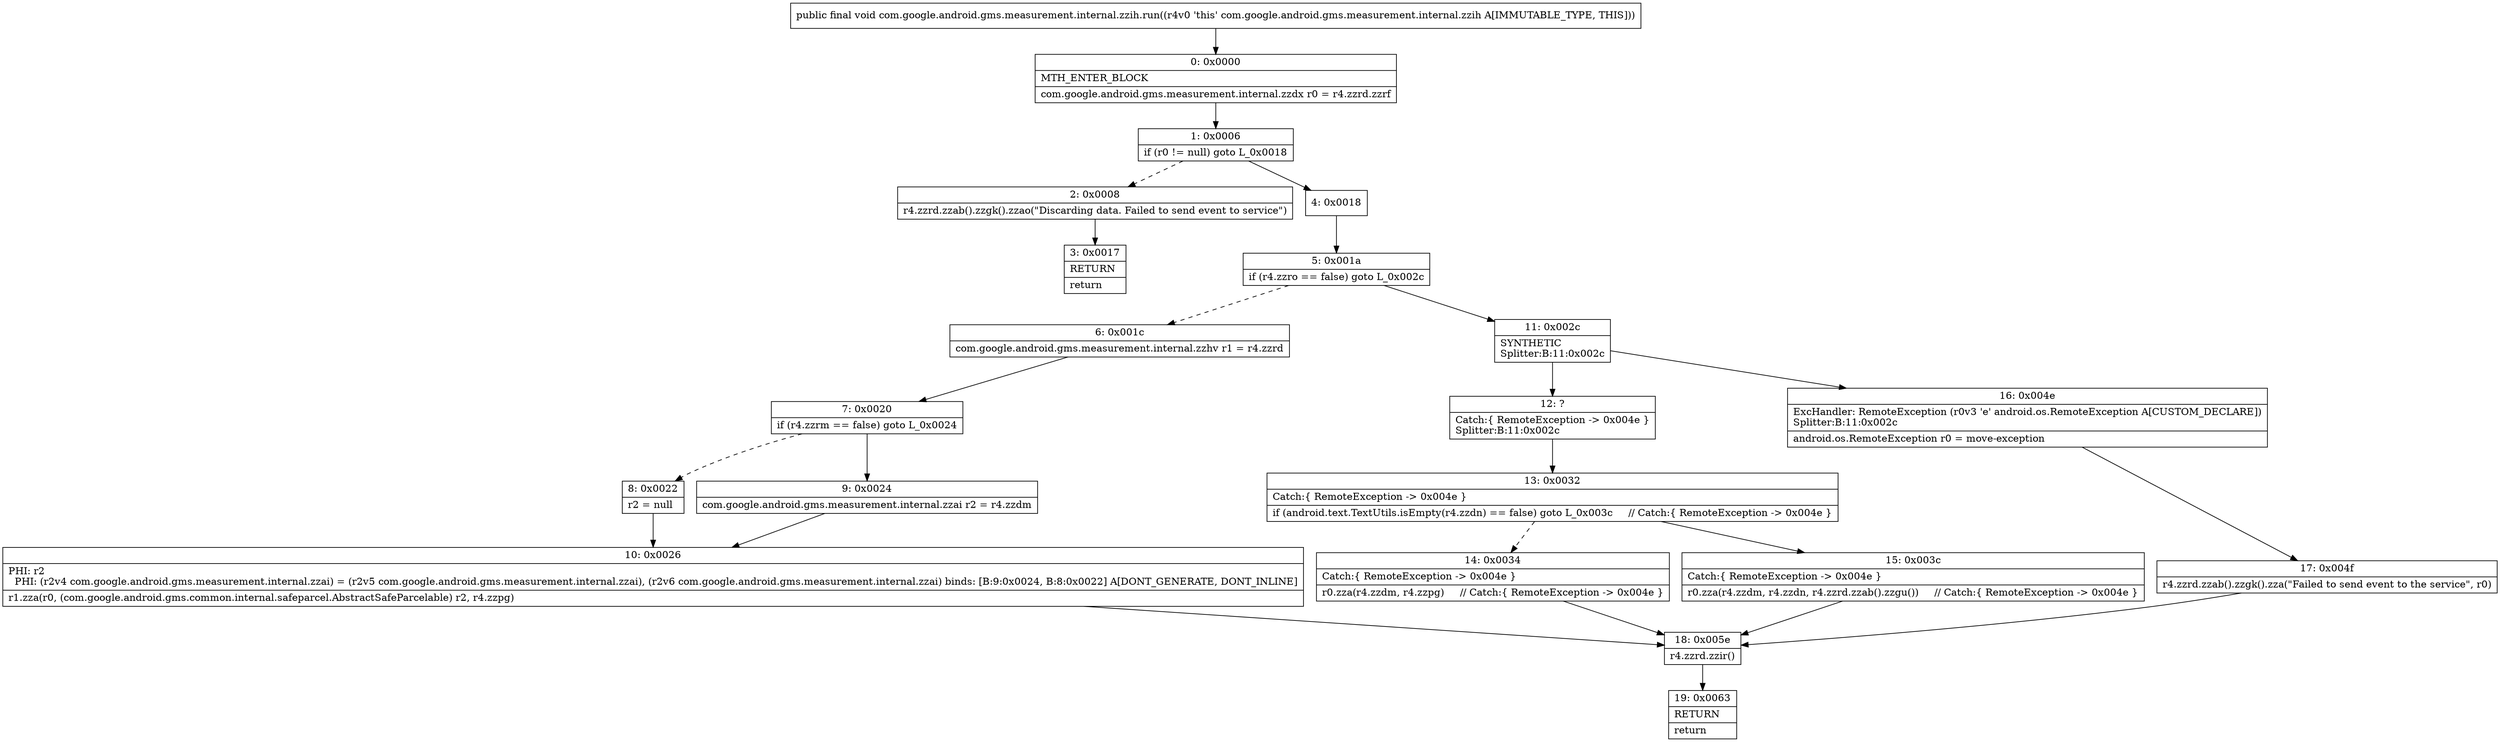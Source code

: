 digraph "CFG forcom.google.android.gms.measurement.internal.zzih.run()V" {
Node_0 [shape=record,label="{0\:\ 0x0000|MTH_ENTER_BLOCK\l|com.google.android.gms.measurement.internal.zzdx r0 = r4.zzrd.zzrf\l}"];
Node_1 [shape=record,label="{1\:\ 0x0006|if (r0 != null) goto L_0x0018\l}"];
Node_2 [shape=record,label="{2\:\ 0x0008|r4.zzrd.zzab().zzgk().zzao(\"Discarding data. Failed to send event to service\")\l}"];
Node_3 [shape=record,label="{3\:\ 0x0017|RETURN\l|return\l}"];
Node_4 [shape=record,label="{4\:\ 0x0018}"];
Node_5 [shape=record,label="{5\:\ 0x001a|if (r4.zzro == false) goto L_0x002c\l}"];
Node_6 [shape=record,label="{6\:\ 0x001c|com.google.android.gms.measurement.internal.zzhv r1 = r4.zzrd\l}"];
Node_7 [shape=record,label="{7\:\ 0x0020|if (r4.zzrm == false) goto L_0x0024\l}"];
Node_8 [shape=record,label="{8\:\ 0x0022|r2 = null\l}"];
Node_9 [shape=record,label="{9\:\ 0x0024|com.google.android.gms.measurement.internal.zzai r2 = r4.zzdm\l}"];
Node_10 [shape=record,label="{10\:\ 0x0026|PHI: r2 \l  PHI: (r2v4 com.google.android.gms.measurement.internal.zzai) = (r2v5 com.google.android.gms.measurement.internal.zzai), (r2v6 com.google.android.gms.measurement.internal.zzai) binds: [B:9:0x0024, B:8:0x0022] A[DONT_GENERATE, DONT_INLINE]\l|r1.zza(r0, (com.google.android.gms.common.internal.safeparcel.AbstractSafeParcelable) r2, r4.zzpg)\l}"];
Node_11 [shape=record,label="{11\:\ 0x002c|SYNTHETIC\lSplitter:B:11:0x002c\l}"];
Node_12 [shape=record,label="{12\:\ ?|Catch:\{ RemoteException \-\> 0x004e \}\lSplitter:B:11:0x002c\l}"];
Node_13 [shape=record,label="{13\:\ 0x0032|Catch:\{ RemoteException \-\> 0x004e \}\l|if (android.text.TextUtils.isEmpty(r4.zzdn) == false) goto L_0x003c     \/\/ Catch:\{ RemoteException \-\> 0x004e \}\l}"];
Node_14 [shape=record,label="{14\:\ 0x0034|Catch:\{ RemoteException \-\> 0x004e \}\l|r0.zza(r4.zzdm, r4.zzpg)     \/\/ Catch:\{ RemoteException \-\> 0x004e \}\l}"];
Node_15 [shape=record,label="{15\:\ 0x003c|Catch:\{ RemoteException \-\> 0x004e \}\l|r0.zza(r4.zzdm, r4.zzdn, r4.zzrd.zzab().zzgu())     \/\/ Catch:\{ RemoteException \-\> 0x004e \}\l}"];
Node_16 [shape=record,label="{16\:\ 0x004e|ExcHandler: RemoteException (r0v3 'e' android.os.RemoteException A[CUSTOM_DECLARE])\lSplitter:B:11:0x002c\l|android.os.RemoteException r0 = move\-exception\l}"];
Node_17 [shape=record,label="{17\:\ 0x004f|r4.zzrd.zzab().zzgk().zza(\"Failed to send event to the service\", r0)\l}"];
Node_18 [shape=record,label="{18\:\ 0x005e|r4.zzrd.zzir()\l}"];
Node_19 [shape=record,label="{19\:\ 0x0063|RETURN\l|return\l}"];
MethodNode[shape=record,label="{public final void com.google.android.gms.measurement.internal.zzih.run((r4v0 'this' com.google.android.gms.measurement.internal.zzih A[IMMUTABLE_TYPE, THIS])) }"];
MethodNode -> Node_0;
Node_0 -> Node_1;
Node_1 -> Node_2[style=dashed];
Node_1 -> Node_4;
Node_2 -> Node_3;
Node_4 -> Node_5;
Node_5 -> Node_6[style=dashed];
Node_5 -> Node_11;
Node_6 -> Node_7;
Node_7 -> Node_8[style=dashed];
Node_7 -> Node_9;
Node_8 -> Node_10;
Node_9 -> Node_10;
Node_10 -> Node_18;
Node_11 -> Node_12;
Node_11 -> Node_16;
Node_12 -> Node_13;
Node_13 -> Node_14[style=dashed];
Node_13 -> Node_15;
Node_14 -> Node_18;
Node_15 -> Node_18;
Node_16 -> Node_17;
Node_17 -> Node_18;
Node_18 -> Node_19;
}

